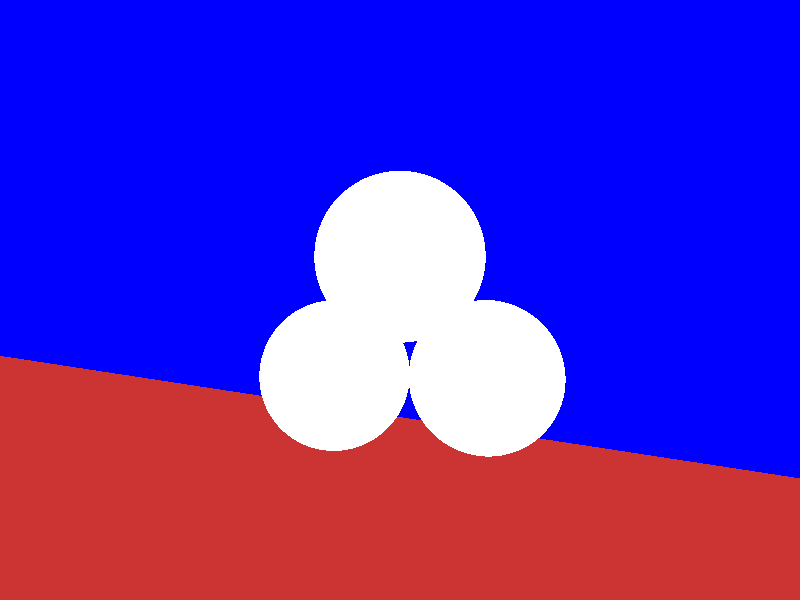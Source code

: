 // cs473, simple color bleeding set up
camera {
  location  <-2, 0, 14>
  up        <0,  1,  0>
  right     <1.333333, 0,  0>
  look_at   <0, 0, 0>
}

light_source {<5, 10, 5> color rgb <1.0, 1.0, 1.0>}

// floor
plane {<0, 1, 0>, -3
  pigment {color rgb <0.8, 0.2, 0.2>}
  finish {ambient 0.1 diffuse 0.8}
  translate <0, -1, 0>
}

// back wall
plane {<0, 0, 1>, -5
  pigment {color rgb <0.0, 0.0, 1.0>}
  finish {ambient 0.1 diffuse 0.8}
  rotate <0, 30, 0>
}

sphere { <2, 1, -3.74305>, 2
  pigment { color rgb <1.0, 1.0, 1.0>}
  finish {ambient 0.1 diffuse 0.8}
  translate <-4, -3, 2>
}

sphere { <6, 1, -3.74305>, 2
  pigment { color rgb <1.0, 1.0, 1.0>}
  finish {ambient 0.1 diffuse 0.8}
  translate <-4, -3, 2>
}

sphere { <4, 4, -2>, 2
  pigment { color rgb <1.0, 1.0, 1.0>}
  finish {ambient 0.1 diffuse 0.8}
  translate <-4, -3, 2>
}